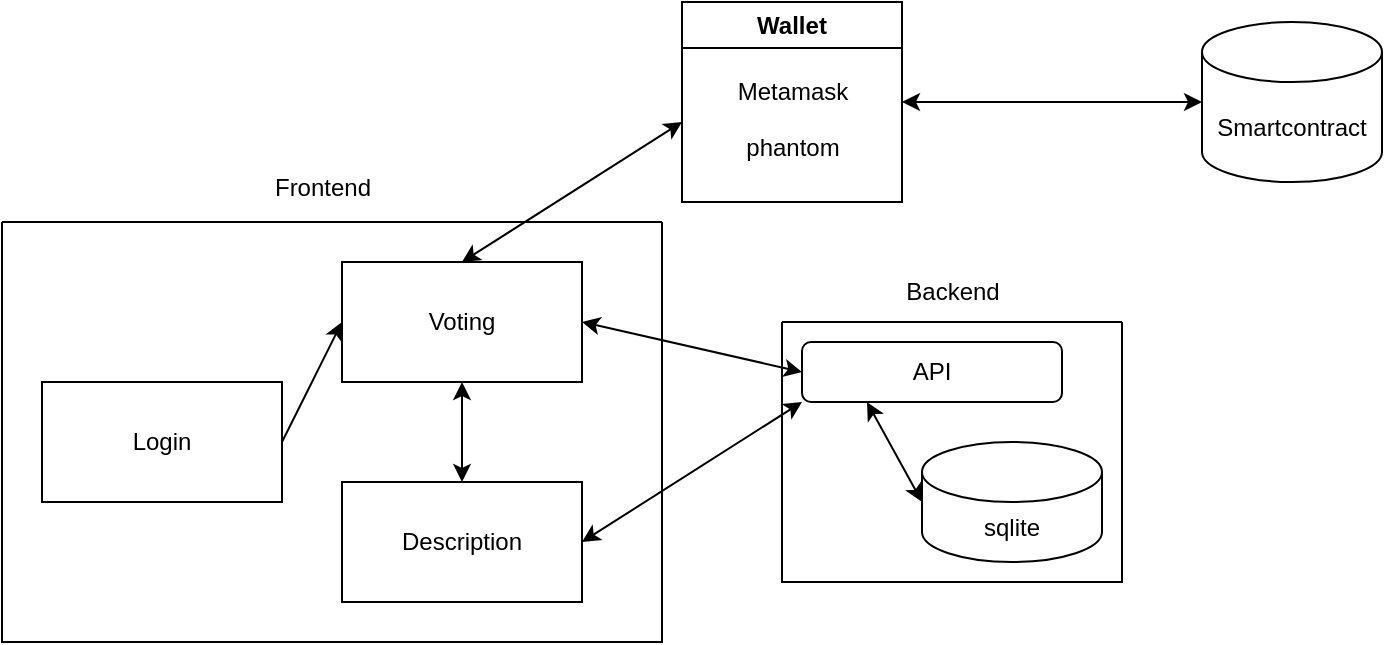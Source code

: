 <mxfile version="26.1.1">
  <diagram name="Page-1" id="zFRKnceB4AZhU7glDDLc">
    <mxGraphModel dx="1434" dy="847" grid="1" gridSize="10" guides="1" tooltips="1" connect="1" arrows="1" fold="1" page="1" pageScale="1" pageWidth="850" pageHeight="1100" math="0" shadow="0">
      <root>
        <mxCell id="0" />
        <mxCell id="1" parent="0" />
        <mxCell id="ymfZCJoA_wFEZ-TIH0pu-1" value="Login" style="rounded=0;whiteSpace=wrap;html=1;" vertex="1" parent="1">
          <mxGeometry x="90" y="270" width="120" height="60" as="geometry" />
        </mxCell>
        <mxCell id="ymfZCJoA_wFEZ-TIH0pu-2" value="Voting" style="rounded=0;whiteSpace=wrap;html=1;" vertex="1" parent="1">
          <mxGeometry x="240" y="210" width="120" height="60" as="geometry" />
        </mxCell>
        <mxCell id="ymfZCJoA_wFEZ-TIH0pu-3" value="Description" style="rounded=0;whiteSpace=wrap;html=1;" vertex="1" parent="1">
          <mxGeometry x="240" y="320" width="120" height="60" as="geometry" />
        </mxCell>
        <mxCell id="ymfZCJoA_wFEZ-TIH0pu-5" value="" style="endArrow=classic;html=1;rounded=0;entryX=0;entryY=0.5;entryDx=0;entryDy=0;exitX=1;exitY=0.5;exitDx=0;exitDy=0;" edge="1" parent="1" source="ymfZCJoA_wFEZ-TIH0pu-1" target="ymfZCJoA_wFEZ-TIH0pu-2">
          <mxGeometry width="50" height="50" relative="1" as="geometry">
            <mxPoint x="490" y="400" as="sourcePoint" />
            <mxPoint x="540" y="350" as="targetPoint" />
            <Array as="points" />
          </mxGeometry>
        </mxCell>
        <mxCell id="ymfZCJoA_wFEZ-TIH0pu-7" value="" style="endArrow=classic;startArrow=classic;html=1;rounded=0;exitX=0.5;exitY=0;exitDx=0;exitDy=0;entryX=0.5;entryY=1;entryDx=0;entryDy=0;" edge="1" parent="1" source="ymfZCJoA_wFEZ-TIH0pu-3" target="ymfZCJoA_wFEZ-TIH0pu-2">
          <mxGeometry width="50" height="50" relative="1" as="geometry">
            <mxPoint x="490" y="400" as="sourcePoint" />
            <mxPoint x="540" y="350" as="targetPoint" />
          </mxGeometry>
        </mxCell>
        <mxCell id="ymfZCJoA_wFEZ-TIH0pu-9" value="Wallet" style="swimlane;whiteSpace=wrap;html=1;" vertex="1" parent="1">
          <mxGeometry x="410" y="80" width="110" height="100" as="geometry" />
        </mxCell>
        <mxCell id="ymfZCJoA_wFEZ-TIH0pu-12" value="Metamask" style="text;html=1;align=center;verticalAlign=middle;resizable=0;points=[];autosize=1;strokeColor=none;fillColor=none;" vertex="1" parent="ymfZCJoA_wFEZ-TIH0pu-9">
          <mxGeometry x="15" y="30" width="80" height="30" as="geometry" />
        </mxCell>
        <mxCell id="ymfZCJoA_wFEZ-TIH0pu-11" value="phantom&lt;div&gt;&lt;br&gt;&lt;/div&gt;" style="text;html=1;align=center;verticalAlign=middle;resizable=0;points=[];autosize=1;strokeColor=none;fillColor=none;" vertex="1" parent="ymfZCJoA_wFEZ-TIH0pu-9">
          <mxGeometry x="20" y="60" width="70" height="40" as="geometry" />
        </mxCell>
        <mxCell id="ymfZCJoA_wFEZ-TIH0pu-14" value="Smartcontract" style="shape=cylinder3;whiteSpace=wrap;html=1;boundedLbl=1;backgroundOutline=1;size=15;" vertex="1" parent="1">
          <mxGeometry x="670" y="90" width="90" height="80" as="geometry" />
        </mxCell>
        <mxCell id="ymfZCJoA_wFEZ-TIH0pu-15" value="" style="endArrow=classic;startArrow=classic;html=1;rounded=0;exitX=1;exitY=0.5;exitDx=0;exitDy=0;entryX=0;entryY=0.5;entryDx=0;entryDy=0;entryPerimeter=0;" edge="1" parent="1" source="ymfZCJoA_wFEZ-TIH0pu-9" target="ymfZCJoA_wFEZ-TIH0pu-14">
          <mxGeometry width="50" height="50" relative="1" as="geometry">
            <mxPoint x="490" y="440" as="sourcePoint" />
            <mxPoint x="540" y="390" as="targetPoint" />
          </mxGeometry>
        </mxCell>
        <mxCell id="ymfZCJoA_wFEZ-TIH0pu-16" value="" style="endArrow=classic;startArrow=classic;html=1;rounded=0;exitX=0.5;exitY=0;exitDx=0;exitDy=0;" edge="1" parent="1" source="ymfZCJoA_wFEZ-TIH0pu-2">
          <mxGeometry width="50" height="50" relative="1" as="geometry">
            <mxPoint x="490" y="440" as="sourcePoint" />
            <mxPoint x="410" y="140" as="targetPoint" />
          </mxGeometry>
        </mxCell>
        <mxCell id="ymfZCJoA_wFEZ-TIH0pu-18" value="" style="swimlane;startSize=0;" vertex="1" parent="1">
          <mxGeometry x="460" y="240" width="170" height="130" as="geometry" />
        </mxCell>
        <mxCell id="ymfZCJoA_wFEZ-TIH0pu-20" value="sqlite" style="shape=cylinder3;whiteSpace=wrap;html=1;boundedLbl=1;backgroundOutline=1;size=15;" vertex="1" parent="ymfZCJoA_wFEZ-TIH0pu-18">
          <mxGeometry x="70" y="60" width="90" height="60" as="geometry" />
        </mxCell>
        <mxCell id="ymfZCJoA_wFEZ-TIH0pu-22" value="API" style="rounded=1;whiteSpace=wrap;html=1;" vertex="1" parent="ymfZCJoA_wFEZ-TIH0pu-18">
          <mxGeometry x="10" y="10" width="130" height="30" as="geometry" />
        </mxCell>
        <mxCell id="ymfZCJoA_wFEZ-TIH0pu-28" value="" style="endArrow=classic;startArrow=classic;html=1;rounded=0;exitX=0.25;exitY=1;exitDx=0;exitDy=0;entryX=0;entryY=0.5;entryDx=0;entryDy=0;entryPerimeter=0;" edge="1" parent="ymfZCJoA_wFEZ-TIH0pu-18" source="ymfZCJoA_wFEZ-TIH0pu-22" target="ymfZCJoA_wFEZ-TIH0pu-20">
          <mxGeometry width="50" height="50" relative="1" as="geometry">
            <mxPoint x="30" y="200" as="sourcePoint" />
            <mxPoint x="80" y="150" as="targetPoint" />
          </mxGeometry>
        </mxCell>
        <mxCell id="ymfZCJoA_wFEZ-TIH0pu-23" value="Backend" style="text;html=1;align=center;verticalAlign=middle;resizable=0;points=[];autosize=1;strokeColor=none;fillColor=none;" vertex="1" parent="1">
          <mxGeometry x="510" y="210" width="70" height="30" as="geometry" />
        </mxCell>
        <mxCell id="ymfZCJoA_wFEZ-TIH0pu-26" value="" style="endArrow=classic;startArrow=classic;html=1;rounded=0;exitX=1;exitY=0.5;exitDx=0;exitDy=0;entryX=0;entryY=0.5;entryDx=0;entryDy=0;" edge="1" parent="1" source="ymfZCJoA_wFEZ-TIH0pu-2" target="ymfZCJoA_wFEZ-TIH0pu-22">
          <mxGeometry width="50" height="50" relative="1" as="geometry">
            <mxPoint x="490" y="440" as="sourcePoint" />
            <mxPoint x="540" y="390" as="targetPoint" />
          </mxGeometry>
        </mxCell>
        <mxCell id="ymfZCJoA_wFEZ-TIH0pu-27" value="" style="endArrow=classic;startArrow=classic;html=1;rounded=0;exitX=1;exitY=0.5;exitDx=0;exitDy=0;entryX=0;entryY=1;entryDx=0;entryDy=0;" edge="1" parent="1" source="ymfZCJoA_wFEZ-TIH0pu-3" target="ymfZCJoA_wFEZ-TIH0pu-22">
          <mxGeometry width="50" height="50" relative="1" as="geometry">
            <mxPoint x="490" y="440" as="sourcePoint" />
            <mxPoint x="540" y="390" as="targetPoint" />
          </mxGeometry>
        </mxCell>
        <mxCell id="ymfZCJoA_wFEZ-TIH0pu-29" value="" style="swimlane;startSize=0;" vertex="1" parent="1">
          <mxGeometry x="70" y="190" width="330" height="210" as="geometry" />
        </mxCell>
        <mxCell id="ymfZCJoA_wFEZ-TIH0pu-30" value="Frontend" style="text;html=1;align=center;verticalAlign=middle;resizable=0;points=[];autosize=1;strokeColor=none;fillColor=none;" vertex="1" parent="1">
          <mxGeometry x="195" y="158" width="70" height="30" as="geometry" />
        </mxCell>
      </root>
    </mxGraphModel>
  </diagram>
</mxfile>
